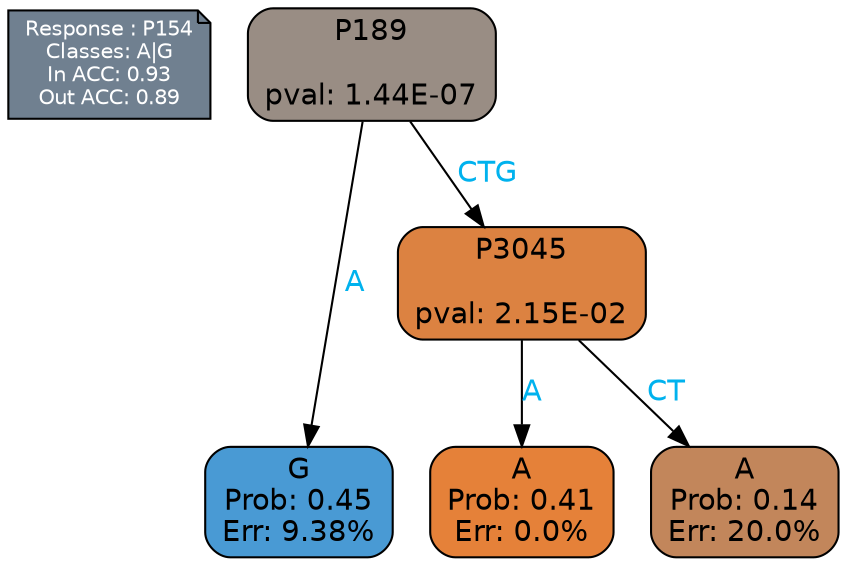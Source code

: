 digraph Tree {
node [shape=box, style="filled, rounded", color="black", fontname=helvetica] ;
graph [ranksep=equally, splines=polylines, bgcolor=transparent, dpi=600] ;
edge [fontname=helvetica] ;
LEGEND [label="Response : P154
Classes: A|G
In ACC: 0.93
Out ACC: 0.89
",shape=note,align=left,style=filled,fillcolor="slategray",fontcolor="white",fontsize=10];1 [label="P189

pval: 1.44E-07", fillcolor="#998d84"] ;
2 [label="G
Prob: 0.45
Err: 9.38%", fillcolor="#499ad4"] ;
3 [label="P3045

pval: 2.15E-02", fillcolor="#dc8241"] ;
4 [label="A
Prob: 0.41
Err: 0.0%", fillcolor="#e58139"] ;
5 [label="A
Prob: 0.14
Err: 20.0%", fillcolor="#c2865b"] ;
1 -> 2 [label="A",fontcolor=deepskyblue2] ;
1 -> 3 [label="CTG",fontcolor=deepskyblue2] ;
3 -> 4 [label="A",fontcolor=deepskyblue2] ;
3 -> 5 [label="CT",fontcolor=deepskyblue2] ;
{rank = same; 2;4;5;}{rank = same; LEGEND;1;}}